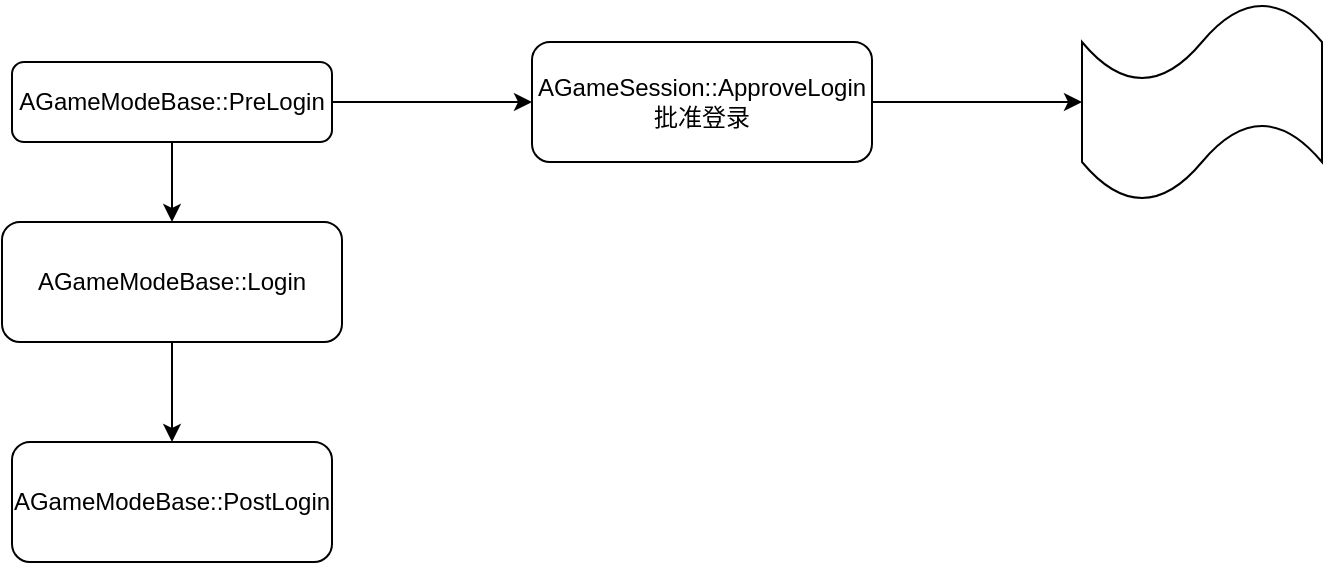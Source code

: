 <mxfile>
    <diagram id="wHZq2HeMgnHK27vdQBfF" name="第 1 页">
        <mxGraphModel dx="1785" dy="1160" grid="1" gridSize="10" guides="1" tooltips="1" connect="1" arrows="1" fold="1" page="0" pageScale="1" pageWidth="827" pageHeight="1169" background="none" math="0" shadow="0">
            <root>
                <mxCell id="0"/>
                <mxCell id="1" parent="0"/>
                <mxCell id="3" style="edgeStyle=orthogonalEdgeStyle;orthogonalLoop=1;jettySize=auto;html=1;" parent="1" source="2" target="4" edge="1">
                    <mxGeometry relative="1" as="geometry">
                        <mxPoint x="270" y="160" as="targetPoint"/>
                    </mxGeometry>
                </mxCell>
                <mxCell id="9" value="" style="edgeStyle=orthogonalEdgeStyle;orthogonalLoop=1;jettySize=auto;html=1;" parent="1" source="2" target="8" edge="1">
                    <mxGeometry relative="1" as="geometry"/>
                </mxCell>
                <mxCell id="2" value="AGameModeBase::PreLogin&lt;br&gt;" style="whiteSpace=wrap;html=1;rounded=1;" parent="1" vertex="1">
                    <mxGeometry x="190" y="80" width="160" height="40" as="geometry"/>
                </mxCell>
                <mxCell id="6" value="" style="edgeStyle=orthogonalEdgeStyle;orthogonalLoop=1;jettySize=auto;html=1;" parent="1" source="4" target="5" edge="1">
                    <mxGeometry relative="1" as="geometry"/>
                </mxCell>
                <mxCell id="4" value="AGameModeBase::Login" style="whiteSpace=wrap;html=1;rounded=1;" parent="1" vertex="1">
                    <mxGeometry x="185" y="160" width="170" height="60" as="geometry"/>
                </mxCell>
                <mxCell id="5" value="AGameModeBase::PostLogin" style="whiteSpace=wrap;html=1;rounded=1;" parent="1" vertex="1">
                    <mxGeometry x="190" y="270" width="160" height="60" as="geometry"/>
                </mxCell>
                <mxCell id="11" value="" style="edgeStyle=orthogonalEdgeStyle;rounded=0;orthogonalLoop=1;jettySize=auto;html=1;" edge="1" parent="1" source="8" target="10">
                    <mxGeometry relative="1" as="geometry"/>
                </mxCell>
                <mxCell id="8" value="AGameSession::ApproveLogin&lt;br&gt;批准登录" style="whiteSpace=wrap;html=1;rounded=1;" parent="1" vertex="1">
                    <mxGeometry x="450" y="70" width="170" height="60" as="geometry"/>
                </mxCell>
                <mxCell id="10" value="" style="shape=tape;whiteSpace=wrap;html=1;rounded=1;" vertex="1" parent="1">
                    <mxGeometry x="725" y="50" width="120" height="100" as="geometry"/>
                </mxCell>
            </root>
        </mxGraphModel>
    </diagram>
</mxfile>
